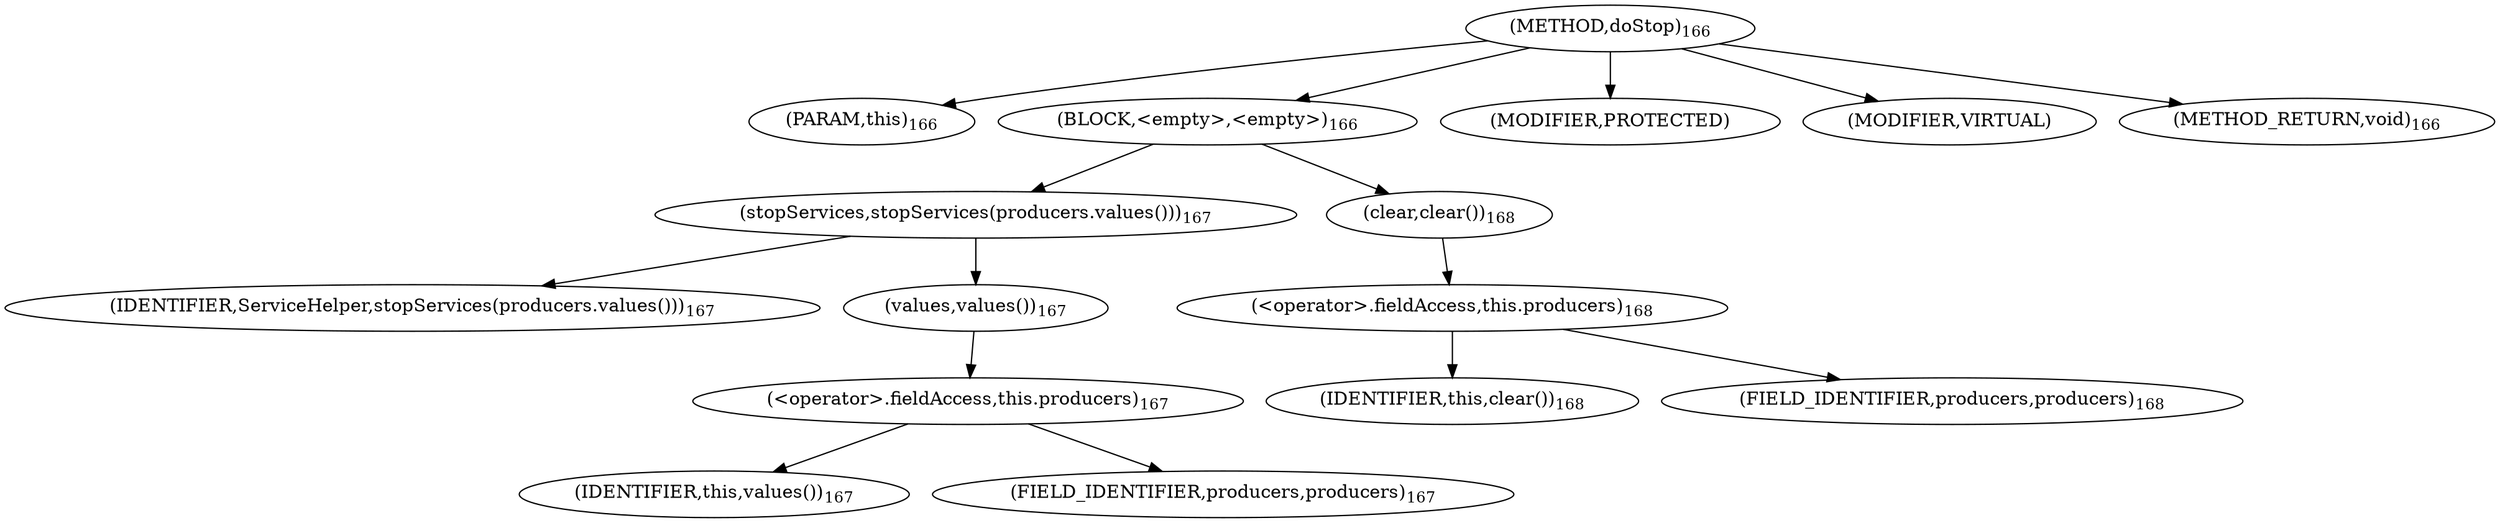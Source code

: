 digraph "doStop" {  
"333" [label = <(METHOD,doStop)<SUB>166</SUB>> ]
"334" [label = <(PARAM,this)<SUB>166</SUB>> ]
"335" [label = <(BLOCK,&lt;empty&gt;,&lt;empty&gt;)<SUB>166</SUB>> ]
"336" [label = <(stopServices,stopServices(producers.values()))<SUB>167</SUB>> ]
"337" [label = <(IDENTIFIER,ServiceHelper,stopServices(producers.values()))<SUB>167</SUB>> ]
"338" [label = <(values,values())<SUB>167</SUB>> ]
"339" [label = <(&lt;operator&gt;.fieldAccess,this.producers)<SUB>167</SUB>> ]
"340" [label = <(IDENTIFIER,this,values())<SUB>167</SUB>> ]
"341" [label = <(FIELD_IDENTIFIER,producers,producers)<SUB>167</SUB>> ]
"342" [label = <(clear,clear())<SUB>168</SUB>> ]
"343" [label = <(&lt;operator&gt;.fieldAccess,this.producers)<SUB>168</SUB>> ]
"344" [label = <(IDENTIFIER,this,clear())<SUB>168</SUB>> ]
"345" [label = <(FIELD_IDENTIFIER,producers,producers)<SUB>168</SUB>> ]
"346" [label = <(MODIFIER,PROTECTED)> ]
"347" [label = <(MODIFIER,VIRTUAL)> ]
"348" [label = <(METHOD_RETURN,void)<SUB>166</SUB>> ]
  "333" -> "334" 
  "333" -> "335" 
  "333" -> "346" 
  "333" -> "347" 
  "333" -> "348" 
  "335" -> "336" 
  "335" -> "342" 
  "336" -> "337" 
  "336" -> "338" 
  "338" -> "339" 
  "339" -> "340" 
  "339" -> "341" 
  "342" -> "343" 
  "343" -> "344" 
  "343" -> "345" 
}
